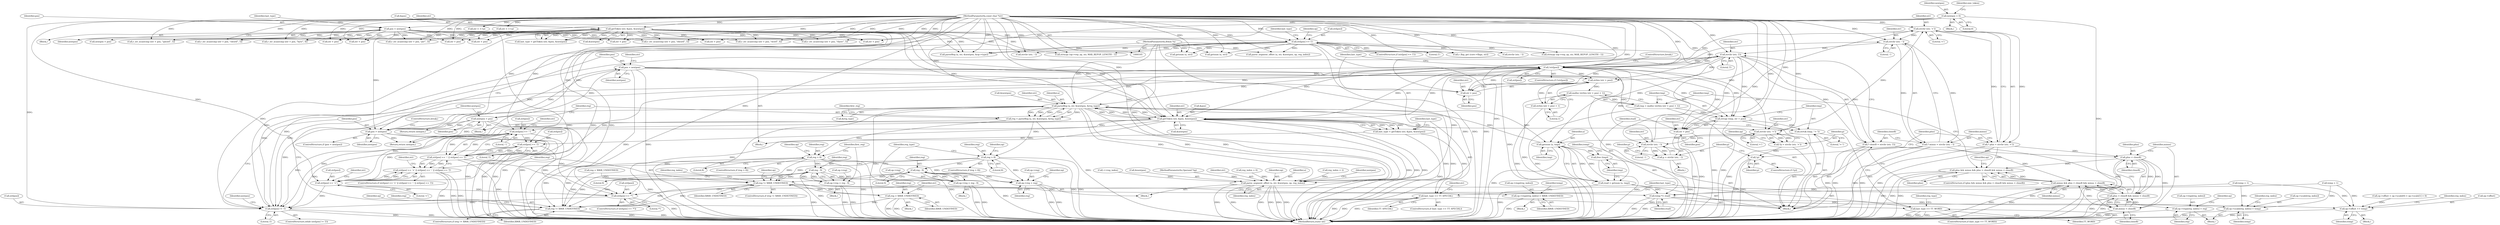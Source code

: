 digraph "0_radare2_9b46d38dd3c4de6048a488b655c7319f845af185@API" {
"1000637" [label="(Call,strchr (str, '+'))"];
"1000622" [label="(Call,strchr (str, '-'))"];
"1000377" [label="(Call,!str[pos])"];
"1000499" [label="(Call,parseReg (a, str, &nextpos, &reg_type))"];
"1000692" [label="(Call,getnum (a, tmp))"];
"1000106" [label="(MethodParameterIn,RAsm *a)"];
"1000686" [label="(Call,strtok (tmp, \"+-\"))"];
"1000681" [label="(Call,strcpy (tmp, str + pos))"];
"1000672" [label="(Call,tmp = malloc (strlen (str + pos) + 1))"];
"1000674" [label="(Call,malloc (strlen (str + pos) + 1))"];
"1000676" [label="(Call,strlen (str + pos))"];
"1000649" [label="(Call,strchr (str, ']'))"];
"1000643" [label="(Call,strchr (str, '-'))"];
"1000637" [label="(Call,strchr (str, '+'))"];
"1000608" [label="(Call,strchr (str, '+'))"];
"1000385" [label="(Call,getToken (str, &pos, &nextpos))"];
"1000107" [label="(MethodParameterIn,const char *str)"];
"1000142" [label="(Call,getToken (str, &pos, &nextpos))"];
"1000373" [label="(Call,pos = nextpos)"];
"1000368" [label="(Call,pos > nextpos)"];
"1000137" [label="(Call,pos = nextpos)"];
"1000113" [label="(Call,nextpos = 0)"];
"1000494" [label="(Call,nextpos = pos)"];
"1000361" [label="(Call,str[pos] != ']')"];
"1000468" [label="(Call,str[pos] == '*')"];
"1000404" [label="(Call,str[pos] == '-')"];
"1000398" [label="(Call,str[pos] == '+')"];
"1000409" [label="(Call,str[pos] == ']')"];
"1000314" [label="(Call,str[pos] == '[')"];
"1000635" [label="(Call,* plus = strchr (str, '+'))"];
"1000653" [label="(Call,plus && minus && plus < closeB && minus < closeB)"];
"1000658" [label="(Call,plus < closeB)"];
"1000657" [label="(Call,plus < closeB && minus < closeB)"];
"1000655" [label="(Call,minus && plus < closeB && minus < closeB)"];
"1000661" [label="(Call,minus < closeB)"];
"1000641" [label="(Call,* minus = strchr (str, '-'))"];
"1000383" [label="(Call,last_type = getToken (str, &pos, &nextpos))"];
"1000392" [label="(Call,last_type == TT_SPECIAL)"];
"1000476" [label="(Call,last_type == TT_WORD)"];
"1000397" [label="(Call,str[pos] == '+' || str[pos] == '-' || str[pos] == ']')"];
"1000403" [label="(Call,str[pos] == '-' || str[pos] == ']')"];
"1000497" [label="(Call,reg = parseReg (a, str, &nextpos, &reg_type))"];
"1000515" [label="(Call,reg > 8)"];
"1000416" [label="(Call,reg != X86R_UNDEFINED)"];
"1000425" [label="(Call,op->regs[reg_index] = reg)"];
"1000453" [label="(Call,op->regs[reg_index] = X86R_UNDEFINED)"];
"1000463" [label="(Call,reg = X86R_UNDEFINED)"];
"1000485" [label="(Call,reg != X86R_UNDEFINED)"];
"1000528" [label="(Call,reg - 9)"];
"1000524" [label="(Call,op->reg = reg - 9)"];
"1000554" [label="(Call,op->reg = reg)"];
"1000536" [label="(Call,reg > 8)"];
"1000544" [label="(Call,reg - 9)"];
"1000540" [label="(Call,op->reg = reg - 9)"];
"1000564" [label="(Call,parse_segment_offset (a, str, &nextpos, op, reg_index))"];
"1000690" [label="(Call,read = getnum (a, tmp))"];
"1000697" [label="(Call,temp *= read)"];
"1000432" [label="(Call,op->scale[reg_index] = temp)"];
"1000443" [label="(Call,op->offset += temp)"];
"1000695" [label="(Call,free (tmp))"];
"1000606" [label="(Call,*p = strchr (str, '+'))"];
"1000617" [label="(Call,!p)"];
"1000620" [label="(Call,p = strchr (str, '-'))"];
"1000675" [label="(Call,strlen (str + pos) + 1)"];
"1000677" [label="(Call,str + pos)"];
"1000683" [label="(Call,str + pos)"];
"1000647" [label="(Call,* closeB = strchr (str, ']'))"];
"1000641" [label="(Call,* minus = strchr (str, '-'))"];
"1000624" [label="(Literal,'-')"];
"1000500" [label="(Identifier,a)"];
"1000939" [label="(Call,getnum (a, str))"];
"1000404" [label="(Call,str[pos] == '-')"];
"1000396" [label="(ControlStructure,if (str[pos] == '+' || str[pos] == '-' || str[pos] == ']'))"];
"1000465" [label="(Identifier,X86R_UNDEFINED)"];
"1000484" [label="(ControlStructure,if (reg != X86R_UNDEFINED))"];
"1000697" [label="(Call,temp *= read)"];
"1000706" [label="(Call,nextpos = pos)"];
"1000449" [label="(Call,reg_index < 2)"];
"1000142" [label="(Call,getToken (str, &pos, &nextpos))"];
"1000409" [label="(Call,str[pos] == ']')"];
"1000363" [label="(Identifier,str)"];
"1000468" [label="(Call,str[pos] == '*')"];
"1000637" [label="(Call,strchr (str, '+'))"];
"1000314" [label="(Call,str[pos] == '[')"];
"1000140" [label="(Call,last_type = getToken (str, &pos, &nextpos))"];
"1000687" [label="(Identifier,tmp)"];
"1000607" [label="(Identifier,p)"];
"1000452" [label="(Block,)"];
"1000549" [label="(Identifier,reg_type)"];
"1000570" [label="(Identifier,reg_index)"];
"1000613" [label="(Identifier,op)"];
"1000692" [label="(Call,getnum (a, tmp))"];
"1000386" [label="(Identifier,str)"];
"1000472" [label="(Literal,'*')"];
"1000672" [label="(Call,tmp = malloc (strlen (str + pos) + 1))"];
"1000572" [label="(Identifier,nextpos)"];
"1000447" [label="(Identifier,temp)"];
"1000497" [label="(Call,reg = parseReg (a, str, &nextpos, &reg_type))"];
"1000422" [label="(Identifier,reg_index)"];
"1000150" [label="(Call,r_str_ncasecmp (str + pos, \"ptr\", 3))"];
"1000478" [label="(Identifier,TT_WORD)"];
"1000411" [label="(Identifier,str)"];
"1000571" [label="(Return,return nextpos;)"];
"1000541" [label="(Call,op->reg)"];
"1000370" [label="(Identifier,nextpos)"];
"1000658" [label="(Call,plus < closeB)"];
"1000106" [label="(MethodParameterIn,RAsm *a)"];
"1000439" [label="(Call,++reg_index)"];
"1000331" [label="(Call,op->offset = op->scale[0] = op->scale[1] = 0)"];
"1000378" [label="(Call,str[pos])"];
"1000546" [label="(Literal,9)"];
"1000638" [label="(Identifier,str)"];
"1000394" [label="(Identifier,TT_SPECIAL)"];
"1000413" [label="(Literal,']')"];
"1000486" [label="(Identifier,reg)"];
"1000644" [label="(Identifier,str)"];
"1000620" [label="(Call,p = strchr (str, '-'))"];
"1000567" [label="(Call,&nextpos)"];
"1000212" [label="(Call,str + pos)"];
"1000318" [label="(Literal,'[')"];
"1000690" [label="(Call,read = getnum (a, tmp))"];
"1000610" [label="(Literal,'+')"];
"1000236" [label="(Call,r_str_ncasecmp (str + pos, \"qword\", 5))"];
"1000393" [label="(Identifier,last_type)"];
"1000943" [label="(Identifier,nextpos)"];
"1000944" [label="(MethodReturn,static int)"];
"1000114" [label="(Identifier,nextpos)"];
"1000392" [label="(Call,last_type == TT_SPECIAL)"];
"1000544" [label="(Call,reg - 9)"];
"1000696" [label="(Identifier,tmp)"];
"1000684" [label="(Identifier,str)"];
"1000477" [label="(Identifier,last_type)"];
"1000502" [label="(Call,&nextpos)"];
"1000385" [label="(Call,getToken (str, &pos, &nextpos))"];
"1000515" [label="(Call,reg > 8)"];
"1000868" [label="(Call,str = ++p)"];
"1000400" [label="(Identifier,str)"];
"1000514" [label="(ControlStructure,if (reg > 8))"];
"1000424" [label="(Block,)"];
"1000661" [label="(Call,minus < closeB)"];
"1000391" [label="(ControlStructure,if (last_type == TT_SPECIAL))"];
"1000141" [label="(Identifier,last_type)"];
"1000555" [label="(Call,op->reg)"];
"1000162" [label="(Call,str + pos)"];
"1000445" [label="(Identifier,op)"];
"1000699" [label="(Identifier,read)"];
"1000516" [label="(Identifier,reg)"];
"1000688" [label="(Literal,\"+-\")"];
"1000417" [label="(Identifier,reg)"];
"1000408" [label="(Literal,'-')"];
"1000108" [label="(MethodParameterIn,Operand *op)"];
"1000673" [label="(Identifier,tmp)"];
"1000405" [label="(Call,str[pos])"];
"1000375" [label="(Identifier,nextpos)"];
"1000261" [label="(Call,r_str_ncasecmp (str + pos, \"oword\", 5))"];
"1000491" [label="(Identifier,op)"];
"1000538" [label="(Literal,8)"];
"1000674" [label="(Call,malloc (strlen (str + pos) + 1))"];
"1000650" [label="(Identifier,str)"];
"1000558" [label="(Identifier,reg)"];
"1000566" [label="(Identifier,str)"];
"1000469" [label="(Call,str[pos])"];
"1000657" [label="(Call,plus < closeB && minus < closeB)"];
"1000415" [label="(ControlStructure,if (reg != X86R_UNDEFINED))"];
"1000475" [label="(ControlStructure,if (last_type == TT_WORD))"];
"1000685" [label="(Identifier,pos)"];
"1000652" [label="(ControlStructure,if (plus && minus && plus < closeB && minus < closeB))"];
"1000442" [label="(Block,)"];
"1000608" [label="(Call,strchr (str, '+'))"];
"1000366" [label="(Block,)"];
"1000683" [label="(Call,str + pos)"];
"1000376" [label="(ControlStructure,if (!str[pos]))"];
"1000470" [label="(Identifier,str)"];
"1000532" [label="(Identifier,first_reg)"];
"1000431" [label="(Identifier,reg)"];
"1000639" [label="(Literal,'+')"];
"1000542" [label="(Identifier,op)"];
"1000450" [label="(Identifier,reg_index)"];
"1000126" [label="(Call,reg_index = 0)"];
"1000463" [label="(Call,reg = X86R_UNDEFINED)"];
"1000678" [label="(Identifier,str)"];
"1000662" [label="(Identifier,minus)"];
"1000137" [label="(Call,pos = nextpos)"];
"1000695" [label="(Call,free (tmp))"];
"1000536" [label="(Call,reg > 8)"];
"1000460" [label="(Call,temp = 1)"];
"1000143" [label="(Identifier,str)"];
"1000501" [label="(Identifier,str)"];
"1000499" [label="(Call,parseReg (a, str, &nextpos, &reg_type))"];
"1000507" [label="(Identifier,first_reg)"];
"1000459" [label="(Identifier,X86R_UNDEFINED)"];
"1000432" [label="(Call,op->scale[reg_index] = temp)"];
"1000682" [label="(Identifier,tmp)"];
"1000416" [label="(Call,reg != X86R_UNDEFINED)"];
"1000569" [label="(Identifier,op)"];
"1000262" [label="(Call,str + pos)"];
"1000635" [label="(Call,* plus = strchr (str, '+'))"];
"1000426" [label="(Call,op->regs[reg_index])"];
"1000365" [label="(Literal,']')"];
"1000438" [label="(Identifier,temp)"];
"1000654" [label="(Identifier,plus)"];
"1000694" [label="(Identifier,tmp)"];
"1000362" [label="(Call,str[pos])"];
"1000373" [label="(Call,pos = nextpos)"];
"1000781" [label="(Call,parse_segment_offset (a, str, &nextpos, op, reg_index))"];
"1000856" [label="(Call,strchr (str, '-'))"];
"1000138" [label="(Identifier,pos)"];
"1000237" [label="(Call,str + pos)"];
"1000119" [label="(Identifier,size_token)"];
"1000656" [label="(Identifier,minus)"];
"1000323" [label="(Identifier,op)"];
"1000315" [label="(Call,str[pos])"];
"1000110" [label="(Block,)"];
"1000554" [label="(Call,op->reg = reg)"];
"1000418" [label="(Identifier,X86R_UNDEFINED)"];
"1000703" [label="(Identifier,last_type)"];
"1000504" [label="(Call,&reg_type)"];
"1000387" [label="(Call,&pos)"];
"1000353" [label="(Call,reg = X86R_UNDEFINED)"];
"1000553" [label="(Block,)"];
"1000537" [label="(Identifier,reg)"];
"1000545" [label="(Identifier,reg)"];
"1000539" [label="(Block,)"];
"1000660" [label="(Identifier,closeB)"];
"1000698" [label="(Identifier,temp)"];
"1000621" [label="(Identifier,p)"];
"1000374" [label="(Identifier,pos)"];
"1000619" [label="(Block,)"];
"1000464" [label="(Identifier,reg)"];
"1000151" [label="(Call,str + pos)"];
"1000113" [label="(Call,nextpos = 0)"];
"1000691" [label="(Identifier,read)"];
"1000741" [label="(Call,parseReg (a, str, &nextpos, &op->type))"];
"1000397" [label="(Call,str[pos] == '+' || str[pos] == '-' || str[pos] == ']')"];
"1000349" [label="(Call,temp = 1)"];
"1000383" [label="(Call,last_type = getToken (str, &pos, &nextpos))"];
"1000496" [label="(Identifier,pos)"];
"1000645" [label="(Literal,'-')"];
"1000382" [label="(ControlStructure,break;)"];
"1000107" [label="(MethodParameterIn,const char *str)"];
"1000494" [label="(Call,nextpos = pos)"];
"1000495" [label="(Identifier,nextpos)"];
"1000498" [label="(Identifier,reg)"];
"1000211" [label="(Call,r_str_ncasecmp (str + pos, \"dword\", 5))"];
"1000287" [label="(Call,str + pos)"];
"1000648" [label="(Identifier,closeB)"];
"1000425" [label="(Call,op->regs[reg_index] = reg)"];
"1000530" [label="(Literal,9)"];
"1000367" [label="(ControlStructure,if (pos > nextpos))"];
"1000626" [label="(Identifier,p)"];
"1000718" [label="(Call,strncpy (op->rep_op, str, MAX_REPOP_LENGTH - 1))"];
"1000564" [label="(Call,parse_segment_offset (a, str, &nextpos, op, reg_index))"];
"1000187" [label="(Call,str + pos)"];
"1000479" [label="(Block,)"];
"1000642" [label="(Identifier,minus)"];
"1000659" [label="(Identifier,plus)"];
"1000414" [label="(Block,)"];
"1000433" [label="(Call,op->scale[reg_index])"];
"1000604" [label="(Block,)"];
"1000617" [label="(Call,!p)"];
"1000931" [label="(Call,str = ++p)"];
"1000360" [label="(ControlStructure,while (str[pos] != ']'))"];
"1000653" [label="(Call,plus && minus && plus < closeB && minus < closeB)"];
"1000286" [label="(Call,r_str_ncasecmp (str + pos, \"tbyte\", 5))"];
"1000623" [label="(Identifier,str)"];
"1000146" [label="(Call,&nextpos)"];
"1000403" [label="(Call,str[pos] == '-' || str[pos] == ']')"];
"1000487" [label="(Identifier,X86R_UNDEFINED)"];
"1000679" [label="(Identifier,pos)"];
"1000876" [label="(Call,getnum (a, str))"];
"1000454" [label="(Call,op->regs[reg_index])"];
"1000693" [label="(Identifier,a)"];
"1000476" [label="(Call,last_type == TT_WORD)"];
"1000361" [label="(Call,str[pos] != ']')"];
"1000529" [label="(Identifier,reg)"];
"1000399" [label="(Call,str[pos])"];
"1000372" [label="(ControlStructure,break;)"];
"1000144" [label="(Call,&pos)"];
"1000680" [label="(Literal,1)"];
"1000384" [label="(Identifier,last_type)"];
"1000609" [label="(Identifier,str)"];
"1000369" [label="(Identifier,pos)"];
"1000681" [label="(Call,strcpy (tmp, str + pos))"];
"1000618" [label="(Identifier,p)"];
"1000667" [label="(Identifier,op)"];
"1000115" [label="(Literal,0)"];
"1000528" [label="(Call,reg - 9)"];
"1000186" [label="(Call,r_str_ncasecmp (str + pos, \"word\", 4))"];
"1000136" [label="(Block,)"];
"1000622" [label="(Call,strchr (str, '-'))"];
"1000161" [label="(Call,r_str_ncasecmp (str + pos, \"byte\", 4))"];
"1000440" [label="(Identifier,reg_index)"];
"1000675" [label="(Call,strlen (str + pos) + 1)"];
"1000467" [label="(ControlStructure,if (str[pos] == '*'))"];
"1000636" [label="(Identifier,plus)"];
"1000525" [label="(Call,op->reg)"];
"1000517" [label="(Literal,8)"];
"1000647" [label="(Call,* closeB = strchr (str, ']'))"];
"1000443" [label="(Call,op->offset += temp)"];
"1000377" [label="(Call,!str[pos])"];
"1000406" [label="(Identifier,str)"];
"1000655" [label="(Call,minus && plus < closeB && minus < closeB)"];
"1000606" [label="(Call,*p = strchr (str, '+'))"];
"1000651" [label="(Literal,']')"];
"1000485" [label="(Call,reg != X86R_UNDEFINED)"];
"1000313" [label="(ControlStructure,if (str[pos] == '['))"];
"1000663" [label="(Identifier,closeB)"];
"1000565" [label="(Identifier,a)"];
"1000942" [label="(Return,return nextpos;)"];
"1000643" [label="(Call,strchr (str, '-'))"];
"1000398" [label="(Call,str[pos] == '+')"];
"1000561" [label="(Identifier,op)"];
"1000540" [label="(Call,op->reg = reg - 9)"];
"1000139" [label="(Identifier,nextpos)"];
"1000524" [label="(Call,op->reg = reg - 9)"];
"1000461" [label="(Identifier,temp)"];
"1000677" [label="(Call,str + pos)"];
"1000521" [label="(Identifier,op)"];
"1000535" [label="(ControlStructure,if (reg > 8))"];
"1000842" [label="(Call,r_flag_get (core->flags, str))"];
"1000453" [label="(Call,op->regs[reg_index] = X86R_UNDEFINED)"];
"1000482" [label="(Identifier,reg_type)"];
"1000410" [label="(Call,str[pos])"];
"1000444" [label="(Call,op->offset)"];
"1000389" [label="(Call,&nextpos)"];
"1000616" [label="(ControlStructure,if (!p))"];
"1000676" [label="(Call,strlen (str + pos))"];
"1000686" [label="(Call,strtok (tmp, \"+-\"))"];
"1000402" [label="(Literal,'+')"];
"1000435" [label="(Identifier,op)"];
"1000919" [label="(Call,strchr (str, '-'))"];
"1000379" [label="(Identifier,str)"];
"1000649" [label="(Call,strchr (str, ']'))"];
"1000368" [label="(Call,pos > nextpos)"];
"1000887" [label="(Call,strncpy (op->rep_op, str, MAX_REPOP_LENGTH - 1))"];
"1000518" [label="(Block,)"];
"1000637" -> "1000635"  [label="AST: "];
"1000637" -> "1000639"  [label="CFG: "];
"1000638" -> "1000637"  [label="AST: "];
"1000639" -> "1000637"  [label="AST: "];
"1000635" -> "1000637"  [label="CFG: "];
"1000637" -> "1000635"  [label="DDG: "];
"1000637" -> "1000635"  [label="DDG: "];
"1000622" -> "1000637"  [label="DDG: "];
"1000377" -> "1000637"  [label="DDG: "];
"1000608" -> "1000637"  [label="DDG: "];
"1000107" -> "1000637"  [label="DDG: "];
"1000637" -> "1000643"  [label="DDG: "];
"1000622" -> "1000620"  [label="AST: "];
"1000622" -> "1000624"  [label="CFG: "];
"1000623" -> "1000622"  [label="AST: "];
"1000624" -> "1000622"  [label="AST: "];
"1000620" -> "1000622"  [label="CFG: "];
"1000622" -> "1000620"  [label="DDG: "];
"1000622" -> "1000620"  [label="DDG: "];
"1000377" -> "1000622"  [label="DDG: "];
"1000608" -> "1000622"  [label="DDG: "];
"1000107" -> "1000622"  [label="DDG: "];
"1000377" -> "1000376"  [label="AST: "];
"1000377" -> "1000378"  [label="CFG: "];
"1000378" -> "1000377"  [label="AST: "];
"1000382" -> "1000377"  [label="CFG: "];
"1000384" -> "1000377"  [label="CFG: "];
"1000377" -> "1000944"  [label="DDG: "];
"1000377" -> "1000944"  [label="DDG: "];
"1000377" -> "1000361"  [label="DDG: "];
"1000499" -> "1000377"  [label="DDG: "];
"1000385" -> "1000377"  [label="DDG: "];
"1000361" -> "1000377"  [label="DDG: "];
"1000107" -> "1000377"  [label="DDG: "];
"1000142" -> "1000377"  [label="DDG: "];
"1000649" -> "1000377"  [label="DDG: "];
"1000377" -> "1000385"  [label="DDG: "];
"1000377" -> "1000398"  [label="DDG: "];
"1000377" -> "1000499"  [label="DDG: "];
"1000377" -> "1000564"  [label="DDG: "];
"1000377" -> "1000608"  [label="DDG: "];
"1000377" -> "1000643"  [label="DDG: "];
"1000377" -> "1000649"  [label="DDG: "];
"1000377" -> "1000676"  [label="DDG: "];
"1000377" -> "1000677"  [label="DDG: "];
"1000377" -> "1000681"  [label="DDG: "];
"1000377" -> "1000683"  [label="DDG: "];
"1000499" -> "1000497"  [label="AST: "];
"1000499" -> "1000504"  [label="CFG: "];
"1000500" -> "1000499"  [label="AST: "];
"1000501" -> "1000499"  [label="AST: "];
"1000502" -> "1000499"  [label="AST: "];
"1000504" -> "1000499"  [label="AST: "];
"1000497" -> "1000499"  [label="CFG: "];
"1000499" -> "1000944"  [label="DDG: "];
"1000499" -> "1000944"  [label="DDG: "];
"1000499" -> "1000944"  [label="DDG: "];
"1000499" -> "1000944"  [label="DDG: "];
"1000499" -> "1000361"  [label="DDG: "];
"1000499" -> "1000385"  [label="DDG: "];
"1000499" -> "1000385"  [label="DDG: "];
"1000499" -> "1000497"  [label="DDG: "];
"1000499" -> "1000497"  [label="DDG: "];
"1000499" -> "1000497"  [label="DDG: "];
"1000499" -> "1000497"  [label="DDG: "];
"1000692" -> "1000499"  [label="DDG: "];
"1000106" -> "1000499"  [label="DDG: "];
"1000385" -> "1000499"  [label="DDG: "];
"1000385" -> "1000499"  [label="DDG: "];
"1000107" -> "1000499"  [label="DDG: "];
"1000499" -> "1000564"  [label="DDG: "];
"1000499" -> "1000564"  [label="DDG: "];
"1000499" -> "1000564"  [label="DDG: "];
"1000499" -> "1000692"  [label="DDG: "];
"1000692" -> "1000690"  [label="AST: "];
"1000692" -> "1000694"  [label="CFG: "];
"1000693" -> "1000692"  [label="AST: "];
"1000694" -> "1000692"  [label="AST: "];
"1000690" -> "1000692"  [label="CFG: "];
"1000692" -> "1000944"  [label="DDG: "];
"1000692" -> "1000690"  [label="DDG: "];
"1000692" -> "1000690"  [label="DDG: "];
"1000106" -> "1000692"  [label="DDG: "];
"1000686" -> "1000692"  [label="DDG: "];
"1000692" -> "1000695"  [label="DDG: "];
"1000106" -> "1000105"  [label="AST: "];
"1000106" -> "1000944"  [label="DDG: "];
"1000106" -> "1000564"  [label="DDG: "];
"1000106" -> "1000741"  [label="DDG: "];
"1000106" -> "1000781"  [label="DDG: "];
"1000106" -> "1000876"  [label="DDG: "];
"1000106" -> "1000939"  [label="DDG: "];
"1000686" -> "1000604"  [label="AST: "];
"1000686" -> "1000688"  [label="CFG: "];
"1000687" -> "1000686"  [label="AST: "];
"1000688" -> "1000686"  [label="AST: "];
"1000691" -> "1000686"  [label="CFG: "];
"1000686" -> "1000944"  [label="DDG: "];
"1000681" -> "1000686"  [label="DDG: "];
"1000681" -> "1000604"  [label="AST: "];
"1000681" -> "1000683"  [label="CFG: "];
"1000682" -> "1000681"  [label="AST: "];
"1000683" -> "1000681"  [label="AST: "];
"1000687" -> "1000681"  [label="CFG: "];
"1000681" -> "1000944"  [label="DDG: "];
"1000681" -> "1000944"  [label="DDG: "];
"1000672" -> "1000681"  [label="DDG: "];
"1000107" -> "1000681"  [label="DDG: "];
"1000649" -> "1000681"  [label="DDG: "];
"1000373" -> "1000681"  [label="DDG: "];
"1000672" -> "1000604"  [label="AST: "];
"1000672" -> "1000674"  [label="CFG: "];
"1000673" -> "1000672"  [label="AST: "];
"1000674" -> "1000672"  [label="AST: "];
"1000682" -> "1000672"  [label="CFG: "];
"1000672" -> "1000944"  [label="DDG: "];
"1000674" -> "1000672"  [label="DDG: "];
"1000674" -> "1000675"  [label="CFG: "];
"1000675" -> "1000674"  [label="AST: "];
"1000674" -> "1000944"  [label="DDG: "];
"1000676" -> "1000674"  [label="DDG: "];
"1000676" -> "1000675"  [label="AST: "];
"1000676" -> "1000677"  [label="CFG: "];
"1000677" -> "1000676"  [label="AST: "];
"1000680" -> "1000676"  [label="CFG: "];
"1000676" -> "1000675"  [label="DDG: "];
"1000649" -> "1000676"  [label="DDG: "];
"1000107" -> "1000676"  [label="DDG: "];
"1000373" -> "1000676"  [label="DDG: "];
"1000649" -> "1000647"  [label="AST: "];
"1000649" -> "1000651"  [label="CFG: "];
"1000650" -> "1000649"  [label="AST: "];
"1000651" -> "1000649"  [label="AST: "];
"1000647" -> "1000649"  [label="CFG: "];
"1000649" -> "1000361"  [label="DDG: "];
"1000649" -> "1000385"  [label="DDG: "];
"1000649" -> "1000647"  [label="DDG: "];
"1000649" -> "1000647"  [label="DDG: "];
"1000643" -> "1000649"  [label="DDG: "];
"1000107" -> "1000649"  [label="DDG: "];
"1000649" -> "1000677"  [label="DDG: "];
"1000649" -> "1000683"  [label="DDG: "];
"1000643" -> "1000641"  [label="AST: "];
"1000643" -> "1000645"  [label="CFG: "];
"1000644" -> "1000643"  [label="AST: "];
"1000645" -> "1000643"  [label="AST: "];
"1000641" -> "1000643"  [label="CFG: "];
"1000643" -> "1000641"  [label="DDG: "];
"1000643" -> "1000641"  [label="DDG: "];
"1000107" -> "1000643"  [label="DDG: "];
"1000608" -> "1000606"  [label="AST: "];
"1000608" -> "1000610"  [label="CFG: "];
"1000609" -> "1000608"  [label="AST: "];
"1000610" -> "1000608"  [label="AST: "];
"1000606" -> "1000608"  [label="CFG: "];
"1000608" -> "1000606"  [label="DDG: "];
"1000608" -> "1000606"  [label="DDG: "];
"1000385" -> "1000608"  [label="DDG: "];
"1000107" -> "1000608"  [label="DDG: "];
"1000385" -> "1000383"  [label="AST: "];
"1000385" -> "1000389"  [label="CFG: "];
"1000386" -> "1000385"  [label="AST: "];
"1000387" -> "1000385"  [label="AST: "];
"1000389" -> "1000385"  [label="AST: "];
"1000383" -> "1000385"  [label="CFG: "];
"1000385" -> "1000944"  [label="DDG: "];
"1000385" -> "1000944"  [label="DDG: "];
"1000385" -> "1000944"  [label="DDG: "];
"1000385" -> "1000361"  [label="DDG: "];
"1000385" -> "1000383"  [label="DDG: "];
"1000385" -> "1000383"  [label="DDG: "];
"1000385" -> "1000383"  [label="DDG: "];
"1000107" -> "1000385"  [label="DDG: "];
"1000142" -> "1000385"  [label="DDG: "];
"1000142" -> "1000385"  [label="DDG: "];
"1000142" -> "1000385"  [label="DDG: "];
"1000385" -> "1000398"  [label="DDG: "];
"1000385" -> "1000404"  [label="DDG: "];
"1000385" -> "1000409"  [label="DDG: "];
"1000385" -> "1000468"  [label="DDG: "];
"1000107" -> "1000105"  [label="AST: "];
"1000107" -> "1000944"  [label="DDG: "];
"1000107" -> "1000142"  [label="DDG: "];
"1000107" -> "1000150"  [label="DDG: "];
"1000107" -> "1000151"  [label="DDG: "];
"1000107" -> "1000161"  [label="DDG: "];
"1000107" -> "1000162"  [label="DDG: "];
"1000107" -> "1000186"  [label="DDG: "];
"1000107" -> "1000187"  [label="DDG: "];
"1000107" -> "1000211"  [label="DDG: "];
"1000107" -> "1000212"  [label="DDG: "];
"1000107" -> "1000236"  [label="DDG: "];
"1000107" -> "1000237"  [label="DDG: "];
"1000107" -> "1000261"  [label="DDG: "];
"1000107" -> "1000262"  [label="DDG: "];
"1000107" -> "1000286"  [label="DDG: "];
"1000107" -> "1000287"  [label="DDG: "];
"1000107" -> "1000314"  [label="DDG: "];
"1000107" -> "1000361"  [label="DDG: "];
"1000107" -> "1000398"  [label="DDG: "];
"1000107" -> "1000404"  [label="DDG: "];
"1000107" -> "1000409"  [label="DDG: "];
"1000107" -> "1000468"  [label="DDG: "];
"1000107" -> "1000564"  [label="DDG: "];
"1000107" -> "1000677"  [label="DDG: "];
"1000107" -> "1000683"  [label="DDG: "];
"1000107" -> "1000718"  [label="DDG: "];
"1000107" -> "1000741"  [label="DDG: "];
"1000107" -> "1000781"  [label="DDG: "];
"1000107" -> "1000842"  [label="DDG: "];
"1000107" -> "1000856"  [label="DDG: "];
"1000107" -> "1000868"  [label="DDG: "];
"1000107" -> "1000876"  [label="DDG: "];
"1000107" -> "1000887"  [label="DDG: "];
"1000107" -> "1000919"  [label="DDG: "];
"1000107" -> "1000931"  [label="DDG: "];
"1000107" -> "1000939"  [label="DDG: "];
"1000142" -> "1000140"  [label="AST: "];
"1000142" -> "1000146"  [label="CFG: "];
"1000143" -> "1000142"  [label="AST: "];
"1000144" -> "1000142"  [label="AST: "];
"1000146" -> "1000142"  [label="AST: "];
"1000140" -> "1000142"  [label="CFG: "];
"1000142" -> "1000944"  [label="DDG: "];
"1000142" -> "1000944"  [label="DDG: "];
"1000142" -> "1000140"  [label="DDG: "];
"1000142" -> "1000140"  [label="DDG: "];
"1000142" -> "1000140"  [label="DDG: "];
"1000142" -> "1000150"  [label="DDG: "];
"1000142" -> "1000151"  [label="DDG: "];
"1000142" -> "1000161"  [label="DDG: "];
"1000142" -> "1000162"  [label="DDG: "];
"1000142" -> "1000186"  [label="DDG: "];
"1000142" -> "1000187"  [label="DDG: "];
"1000142" -> "1000211"  [label="DDG: "];
"1000142" -> "1000212"  [label="DDG: "];
"1000142" -> "1000236"  [label="DDG: "];
"1000142" -> "1000237"  [label="DDG: "];
"1000142" -> "1000261"  [label="DDG: "];
"1000142" -> "1000262"  [label="DDG: "];
"1000142" -> "1000286"  [label="DDG: "];
"1000142" -> "1000287"  [label="DDG: "];
"1000142" -> "1000314"  [label="DDG: "];
"1000142" -> "1000361"  [label="DDG: "];
"1000142" -> "1000718"  [label="DDG: "];
"1000142" -> "1000741"  [label="DDG: "];
"1000142" -> "1000741"  [label="DDG: "];
"1000142" -> "1000919"  [label="DDG: "];
"1000373" -> "1000366"  [label="AST: "];
"1000373" -> "1000375"  [label="CFG: "];
"1000374" -> "1000373"  [label="AST: "];
"1000375" -> "1000373"  [label="AST: "];
"1000379" -> "1000373"  [label="CFG: "];
"1000373" -> "1000944"  [label="DDG: "];
"1000373" -> "1000944"  [label="DDG: "];
"1000373" -> "1000368"  [label="DDG: "];
"1000368" -> "1000373"  [label="DDG: "];
"1000373" -> "1000494"  [label="DDG: "];
"1000373" -> "1000677"  [label="DDG: "];
"1000373" -> "1000683"  [label="DDG: "];
"1000368" -> "1000367"  [label="AST: "];
"1000368" -> "1000370"  [label="CFG: "];
"1000369" -> "1000368"  [label="AST: "];
"1000370" -> "1000368"  [label="AST: "];
"1000372" -> "1000368"  [label="CFG: "];
"1000374" -> "1000368"  [label="CFG: "];
"1000368" -> "1000944"  [label="DDG: "];
"1000368" -> "1000944"  [label="DDG: "];
"1000368" -> "1000944"  [label="DDG: "];
"1000137" -> "1000368"  [label="DDG: "];
"1000113" -> "1000368"  [label="DDG: "];
"1000494" -> "1000368"  [label="DDG: "];
"1000368" -> "1000942"  [label="DDG: "];
"1000137" -> "1000136"  [label="AST: "];
"1000137" -> "1000139"  [label="CFG: "];
"1000138" -> "1000137"  [label="AST: "];
"1000139" -> "1000137"  [label="AST: "];
"1000141" -> "1000137"  [label="CFG: "];
"1000137" -> "1000944"  [label="DDG: "];
"1000113" -> "1000137"  [label="DDG: "];
"1000137" -> "1000150"  [label="DDG: "];
"1000137" -> "1000151"  [label="DDG: "];
"1000137" -> "1000161"  [label="DDG: "];
"1000137" -> "1000162"  [label="DDG: "];
"1000137" -> "1000186"  [label="DDG: "];
"1000137" -> "1000187"  [label="DDG: "];
"1000137" -> "1000211"  [label="DDG: "];
"1000137" -> "1000212"  [label="DDG: "];
"1000137" -> "1000236"  [label="DDG: "];
"1000137" -> "1000237"  [label="DDG: "];
"1000137" -> "1000261"  [label="DDG: "];
"1000137" -> "1000262"  [label="DDG: "];
"1000137" -> "1000286"  [label="DDG: "];
"1000137" -> "1000287"  [label="DDG: "];
"1000137" -> "1000706"  [label="DDG: "];
"1000113" -> "1000110"  [label="AST: "];
"1000113" -> "1000115"  [label="CFG: "];
"1000114" -> "1000113"  [label="AST: "];
"1000115" -> "1000113"  [label="AST: "];
"1000119" -> "1000113"  [label="CFG: "];
"1000113" -> "1000944"  [label="DDG: "];
"1000113" -> "1000942"  [label="DDG: "];
"1000494" -> "1000479"  [label="AST: "];
"1000494" -> "1000496"  [label="CFG: "];
"1000495" -> "1000494"  [label="AST: "];
"1000496" -> "1000494"  [label="AST: "];
"1000498" -> "1000494"  [label="CFG: "];
"1000494" -> "1000944"  [label="DDG: "];
"1000494" -> "1000944"  [label="DDG: "];
"1000494" -> "1000571"  [label="DDG: "];
"1000494" -> "1000942"  [label="DDG: "];
"1000361" -> "1000360"  [label="AST: "];
"1000361" -> "1000365"  [label="CFG: "];
"1000362" -> "1000361"  [label="AST: "];
"1000365" -> "1000361"  [label="AST: "];
"1000369" -> "1000361"  [label="CFG: "];
"1000943" -> "1000361"  [label="CFG: "];
"1000361" -> "1000944"  [label="DDG: "];
"1000361" -> "1000944"  [label="DDG: "];
"1000468" -> "1000361"  [label="DDG: "];
"1000409" -> "1000361"  [label="DDG: "];
"1000398" -> "1000361"  [label="DDG: "];
"1000404" -> "1000361"  [label="DDG: "];
"1000314" -> "1000361"  [label="DDG: "];
"1000468" -> "1000467"  [label="AST: "];
"1000468" -> "1000472"  [label="CFG: "];
"1000469" -> "1000468"  [label="AST: "];
"1000472" -> "1000468"  [label="AST: "];
"1000363" -> "1000468"  [label="CFG: "];
"1000468" -> "1000944"  [label="DDG: "];
"1000404" -> "1000468"  [label="DDG: "];
"1000409" -> "1000468"  [label="DDG: "];
"1000398" -> "1000468"  [label="DDG: "];
"1000404" -> "1000403"  [label="AST: "];
"1000404" -> "1000408"  [label="CFG: "];
"1000405" -> "1000404"  [label="AST: "];
"1000408" -> "1000404"  [label="AST: "];
"1000411" -> "1000404"  [label="CFG: "];
"1000403" -> "1000404"  [label="CFG: "];
"1000404" -> "1000403"  [label="DDG: "];
"1000404" -> "1000403"  [label="DDG: "];
"1000398" -> "1000404"  [label="DDG: "];
"1000404" -> "1000409"  [label="DDG: "];
"1000398" -> "1000397"  [label="AST: "];
"1000398" -> "1000402"  [label="CFG: "];
"1000399" -> "1000398"  [label="AST: "];
"1000402" -> "1000398"  [label="AST: "];
"1000406" -> "1000398"  [label="CFG: "];
"1000397" -> "1000398"  [label="CFG: "];
"1000398" -> "1000397"  [label="DDG: "];
"1000398" -> "1000397"  [label="DDG: "];
"1000409" -> "1000403"  [label="AST: "];
"1000409" -> "1000413"  [label="CFG: "];
"1000410" -> "1000409"  [label="AST: "];
"1000413" -> "1000409"  [label="AST: "];
"1000403" -> "1000409"  [label="CFG: "];
"1000409" -> "1000403"  [label="DDG: "];
"1000409" -> "1000403"  [label="DDG: "];
"1000314" -> "1000313"  [label="AST: "];
"1000314" -> "1000318"  [label="CFG: "];
"1000315" -> "1000314"  [label="AST: "];
"1000318" -> "1000314"  [label="AST: "];
"1000323" -> "1000314"  [label="CFG: "];
"1000703" -> "1000314"  [label="CFG: "];
"1000314" -> "1000944"  [label="DDG: "];
"1000314" -> "1000944"  [label="DDG: "];
"1000314" -> "1000718"  [label="DDG: "];
"1000314" -> "1000741"  [label="DDG: "];
"1000314" -> "1000781"  [label="DDG: "];
"1000314" -> "1000842"  [label="DDG: "];
"1000314" -> "1000856"  [label="DDG: "];
"1000314" -> "1000876"  [label="DDG: "];
"1000314" -> "1000887"  [label="DDG: "];
"1000314" -> "1000919"  [label="DDG: "];
"1000314" -> "1000939"  [label="DDG: "];
"1000635" -> "1000604"  [label="AST: "];
"1000636" -> "1000635"  [label="AST: "];
"1000642" -> "1000635"  [label="CFG: "];
"1000635" -> "1000944"  [label="DDG: "];
"1000635" -> "1000653"  [label="DDG: "];
"1000635" -> "1000658"  [label="DDG: "];
"1000653" -> "1000652"  [label="AST: "];
"1000653" -> "1000654"  [label="CFG: "];
"1000653" -> "1000655"  [label="CFG: "];
"1000654" -> "1000653"  [label="AST: "];
"1000655" -> "1000653"  [label="AST: "];
"1000667" -> "1000653"  [label="CFG: "];
"1000673" -> "1000653"  [label="CFG: "];
"1000653" -> "1000944"  [label="DDG: "];
"1000653" -> "1000944"  [label="DDG: "];
"1000653" -> "1000944"  [label="DDG: "];
"1000658" -> "1000653"  [label="DDG: "];
"1000655" -> "1000653"  [label="DDG: "];
"1000655" -> "1000653"  [label="DDG: "];
"1000658" -> "1000657"  [label="AST: "];
"1000658" -> "1000660"  [label="CFG: "];
"1000659" -> "1000658"  [label="AST: "];
"1000660" -> "1000658"  [label="AST: "];
"1000662" -> "1000658"  [label="CFG: "];
"1000657" -> "1000658"  [label="CFG: "];
"1000658" -> "1000944"  [label="DDG: "];
"1000658" -> "1000657"  [label="DDG: "];
"1000658" -> "1000657"  [label="DDG: "];
"1000647" -> "1000658"  [label="DDG: "];
"1000658" -> "1000661"  [label="DDG: "];
"1000657" -> "1000655"  [label="AST: "];
"1000657" -> "1000661"  [label="CFG: "];
"1000661" -> "1000657"  [label="AST: "];
"1000655" -> "1000657"  [label="CFG: "];
"1000657" -> "1000944"  [label="DDG: "];
"1000657" -> "1000944"  [label="DDG: "];
"1000657" -> "1000655"  [label="DDG: "];
"1000657" -> "1000655"  [label="DDG: "];
"1000661" -> "1000657"  [label="DDG: "];
"1000661" -> "1000657"  [label="DDG: "];
"1000655" -> "1000656"  [label="CFG: "];
"1000656" -> "1000655"  [label="AST: "];
"1000655" -> "1000944"  [label="DDG: "];
"1000655" -> "1000944"  [label="DDG: "];
"1000661" -> "1000655"  [label="DDG: "];
"1000641" -> "1000655"  [label="DDG: "];
"1000661" -> "1000663"  [label="CFG: "];
"1000662" -> "1000661"  [label="AST: "];
"1000663" -> "1000661"  [label="AST: "];
"1000661" -> "1000944"  [label="DDG: "];
"1000641" -> "1000661"  [label="DDG: "];
"1000641" -> "1000604"  [label="AST: "];
"1000642" -> "1000641"  [label="AST: "];
"1000648" -> "1000641"  [label="CFG: "];
"1000641" -> "1000944"  [label="DDG: "];
"1000641" -> "1000944"  [label="DDG: "];
"1000383" -> "1000366"  [label="AST: "];
"1000384" -> "1000383"  [label="AST: "];
"1000393" -> "1000383"  [label="CFG: "];
"1000383" -> "1000944"  [label="DDG: "];
"1000383" -> "1000392"  [label="DDG: "];
"1000392" -> "1000391"  [label="AST: "];
"1000392" -> "1000394"  [label="CFG: "];
"1000393" -> "1000392"  [label="AST: "];
"1000394" -> "1000392"  [label="AST: "];
"1000400" -> "1000392"  [label="CFG: "];
"1000477" -> "1000392"  [label="CFG: "];
"1000392" -> "1000944"  [label="DDG: "];
"1000392" -> "1000944"  [label="DDG: "];
"1000392" -> "1000944"  [label="DDG: "];
"1000392" -> "1000476"  [label="DDG: "];
"1000476" -> "1000475"  [label="AST: "];
"1000476" -> "1000478"  [label="CFG: "];
"1000477" -> "1000476"  [label="AST: "];
"1000478" -> "1000476"  [label="AST: "];
"1000482" -> "1000476"  [label="CFG: "];
"1000607" -> "1000476"  [label="CFG: "];
"1000476" -> "1000944"  [label="DDG: "];
"1000476" -> "1000944"  [label="DDG: "];
"1000476" -> "1000944"  [label="DDG: "];
"1000397" -> "1000396"  [label="AST: "];
"1000397" -> "1000403"  [label="CFG: "];
"1000403" -> "1000397"  [label="AST: "];
"1000417" -> "1000397"  [label="CFG: "];
"1000470" -> "1000397"  [label="CFG: "];
"1000397" -> "1000944"  [label="DDG: "];
"1000397" -> "1000944"  [label="DDG: "];
"1000397" -> "1000944"  [label="DDG: "];
"1000403" -> "1000397"  [label="DDG: "];
"1000403" -> "1000397"  [label="DDG: "];
"1000403" -> "1000944"  [label="DDG: "];
"1000403" -> "1000944"  [label="DDG: "];
"1000497" -> "1000479"  [label="AST: "];
"1000498" -> "1000497"  [label="AST: "];
"1000507" -> "1000497"  [label="CFG: "];
"1000497" -> "1000944"  [label="DDG: "];
"1000497" -> "1000515"  [label="DDG: "];
"1000497" -> "1000536"  [label="DDG: "];
"1000515" -> "1000514"  [label="AST: "];
"1000515" -> "1000517"  [label="CFG: "];
"1000516" -> "1000515"  [label="AST: "];
"1000517" -> "1000515"  [label="AST: "];
"1000521" -> "1000515"  [label="CFG: "];
"1000532" -> "1000515"  [label="CFG: "];
"1000515" -> "1000944"  [label="DDG: "];
"1000515" -> "1000944"  [label="DDG: "];
"1000515" -> "1000416"  [label="DDG: "];
"1000515" -> "1000485"  [label="DDG: "];
"1000515" -> "1000528"  [label="DDG: "];
"1000515" -> "1000554"  [label="DDG: "];
"1000416" -> "1000415"  [label="AST: "];
"1000416" -> "1000418"  [label="CFG: "];
"1000417" -> "1000416"  [label="AST: "];
"1000418" -> "1000416"  [label="AST: "];
"1000422" -> "1000416"  [label="CFG: "];
"1000445" -> "1000416"  [label="CFG: "];
"1000416" -> "1000944"  [label="DDG: "];
"1000544" -> "1000416"  [label="DDG: "];
"1000353" -> "1000416"  [label="DDG: "];
"1000536" -> "1000416"  [label="DDG: "];
"1000528" -> "1000416"  [label="DDG: "];
"1000463" -> "1000416"  [label="DDG: "];
"1000485" -> "1000416"  [label="DDG: "];
"1000416" -> "1000425"  [label="DDG: "];
"1000416" -> "1000453"  [label="DDG: "];
"1000416" -> "1000463"  [label="DDG: "];
"1000416" -> "1000485"  [label="DDG: "];
"1000425" -> "1000424"  [label="AST: "];
"1000425" -> "1000431"  [label="CFG: "];
"1000426" -> "1000425"  [label="AST: "];
"1000431" -> "1000425"  [label="AST: "];
"1000435" -> "1000425"  [label="CFG: "];
"1000425" -> "1000944"  [label="DDG: "];
"1000453" -> "1000452"  [label="AST: "];
"1000453" -> "1000459"  [label="CFG: "];
"1000454" -> "1000453"  [label="AST: "];
"1000459" -> "1000453"  [label="AST: "];
"1000461" -> "1000453"  [label="CFG: "];
"1000453" -> "1000944"  [label="DDG: "];
"1000463" -> "1000414"  [label="AST: "];
"1000463" -> "1000465"  [label="CFG: "];
"1000464" -> "1000463"  [label="AST: "];
"1000465" -> "1000463"  [label="AST: "];
"1000363" -> "1000463"  [label="CFG: "];
"1000463" -> "1000944"  [label="DDG: "];
"1000463" -> "1000944"  [label="DDG: "];
"1000463" -> "1000485"  [label="DDG: "];
"1000485" -> "1000484"  [label="AST: "];
"1000485" -> "1000487"  [label="CFG: "];
"1000486" -> "1000485"  [label="AST: "];
"1000487" -> "1000485"  [label="AST: "];
"1000491" -> "1000485"  [label="CFG: "];
"1000495" -> "1000485"  [label="CFG: "];
"1000485" -> "1000944"  [label="DDG: "];
"1000485" -> "1000944"  [label="DDG: "];
"1000544" -> "1000485"  [label="DDG: "];
"1000353" -> "1000485"  [label="DDG: "];
"1000536" -> "1000485"  [label="DDG: "];
"1000528" -> "1000485"  [label="DDG: "];
"1000528" -> "1000524"  [label="AST: "];
"1000528" -> "1000530"  [label="CFG: "];
"1000529" -> "1000528"  [label="AST: "];
"1000530" -> "1000528"  [label="AST: "];
"1000524" -> "1000528"  [label="CFG: "];
"1000528" -> "1000944"  [label="DDG: "];
"1000528" -> "1000524"  [label="DDG: "];
"1000528" -> "1000524"  [label="DDG: "];
"1000528" -> "1000554"  [label="DDG: "];
"1000524" -> "1000518"  [label="AST: "];
"1000525" -> "1000524"  [label="AST: "];
"1000532" -> "1000524"  [label="CFG: "];
"1000524" -> "1000944"  [label="DDG: "];
"1000524" -> "1000944"  [label="DDG: "];
"1000554" -> "1000553"  [label="AST: "];
"1000554" -> "1000558"  [label="CFG: "];
"1000555" -> "1000554"  [label="AST: "];
"1000558" -> "1000554"  [label="AST: "];
"1000561" -> "1000554"  [label="CFG: "];
"1000554" -> "1000944"  [label="DDG: "];
"1000554" -> "1000944"  [label="DDG: "];
"1000544" -> "1000554"  [label="DDG: "];
"1000536" -> "1000554"  [label="DDG: "];
"1000536" -> "1000535"  [label="AST: "];
"1000536" -> "1000538"  [label="CFG: "];
"1000537" -> "1000536"  [label="AST: "];
"1000538" -> "1000536"  [label="AST: "];
"1000542" -> "1000536"  [label="CFG: "];
"1000549" -> "1000536"  [label="CFG: "];
"1000536" -> "1000944"  [label="DDG: "];
"1000536" -> "1000944"  [label="DDG: "];
"1000536" -> "1000544"  [label="DDG: "];
"1000544" -> "1000540"  [label="AST: "];
"1000544" -> "1000546"  [label="CFG: "];
"1000545" -> "1000544"  [label="AST: "];
"1000546" -> "1000544"  [label="AST: "];
"1000540" -> "1000544"  [label="CFG: "];
"1000544" -> "1000944"  [label="DDG: "];
"1000544" -> "1000540"  [label="DDG: "];
"1000544" -> "1000540"  [label="DDG: "];
"1000540" -> "1000539"  [label="AST: "];
"1000541" -> "1000540"  [label="AST: "];
"1000549" -> "1000540"  [label="CFG: "];
"1000540" -> "1000944"  [label="DDG: "];
"1000540" -> "1000944"  [label="DDG: "];
"1000564" -> "1000553"  [label="AST: "];
"1000564" -> "1000570"  [label="CFG: "];
"1000565" -> "1000564"  [label="AST: "];
"1000566" -> "1000564"  [label="AST: "];
"1000567" -> "1000564"  [label="AST: "];
"1000569" -> "1000564"  [label="AST: "];
"1000570" -> "1000564"  [label="AST: "];
"1000572" -> "1000564"  [label="CFG: "];
"1000564" -> "1000944"  [label="DDG: "];
"1000564" -> "1000944"  [label="DDG: "];
"1000564" -> "1000944"  [label="DDG: "];
"1000564" -> "1000944"  [label="DDG: "];
"1000564" -> "1000944"  [label="DDG: "];
"1000564" -> "1000944"  [label="DDG: "];
"1000108" -> "1000564"  [label="DDG: "];
"1000439" -> "1000564"  [label="DDG: "];
"1000449" -> "1000564"  [label="DDG: "];
"1000126" -> "1000564"  [label="DDG: "];
"1000690" -> "1000604"  [label="AST: "];
"1000691" -> "1000690"  [label="AST: "];
"1000696" -> "1000690"  [label="CFG: "];
"1000690" -> "1000944"  [label="DDG: "];
"1000690" -> "1000697"  [label="DDG: "];
"1000697" -> "1000604"  [label="AST: "];
"1000697" -> "1000699"  [label="CFG: "];
"1000698" -> "1000697"  [label="AST: "];
"1000699" -> "1000697"  [label="AST: "];
"1000363" -> "1000697"  [label="CFG: "];
"1000697" -> "1000944"  [label="DDG: "];
"1000697" -> "1000944"  [label="DDG: "];
"1000697" -> "1000432"  [label="DDG: "];
"1000697" -> "1000443"  [label="DDG: "];
"1000460" -> "1000697"  [label="DDG: "];
"1000349" -> "1000697"  [label="DDG: "];
"1000432" -> "1000424"  [label="AST: "];
"1000432" -> "1000438"  [label="CFG: "];
"1000433" -> "1000432"  [label="AST: "];
"1000438" -> "1000432"  [label="AST: "];
"1000440" -> "1000432"  [label="CFG: "];
"1000432" -> "1000944"  [label="DDG: "];
"1000460" -> "1000432"  [label="DDG: "];
"1000349" -> "1000432"  [label="DDG: "];
"1000443" -> "1000442"  [label="AST: "];
"1000443" -> "1000447"  [label="CFG: "];
"1000444" -> "1000443"  [label="AST: "];
"1000447" -> "1000443"  [label="AST: "];
"1000450" -> "1000443"  [label="CFG: "];
"1000443" -> "1000944"  [label="DDG: "];
"1000460" -> "1000443"  [label="DDG: "];
"1000349" -> "1000443"  [label="DDG: "];
"1000331" -> "1000443"  [label="DDG: "];
"1000695" -> "1000604"  [label="AST: "];
"1000695" -> "1000696"  [label="CFG: "];
"1000696" -> "1000695"  [label="AST: "];
"1000698" -> "1000695"  [label="CFG: "];
"1000695" -> "1000944"  [label="DDG: "];
"1000606" -> "1000604"  [label="AST: "];
"1000607" -> "1000606"  [label="AST: "];
"1000613" -> "1000606"  [label="CFG: "];
"1000606" -> "1000617"  [label="DDG: "];
"1000617" -> "1000616"  [label="AST: "];
"1000617" -> "1000618"  [label="CFG: "];
"1000618" -> "1000617"  [label="AST: "];
"1000621" -> "1000617"  [label="CFG: "];
"1000636" -> "1000617"  [label="CFG: "];
"1000617" -> "1000944"  [label="DDG: "];
"1000617" -> "1000944"  [label="DDG: "];
"1000620" -> "1000619"  [label="AST: "];
"1000621" -> "1000620"  [label="AST: "];
"1000626" -> "1000620"  [label="CFG: "];
"1000620" -> "1000944"  [label="DDG: "];
"1000675" -> "1000680"  [label="CFG: "];
"1000680" -> "1000675"  [label="AST: "];
"1000675" -> "1000944"  [label="DDG: "];
"1000677" -> "1000679"  [label="CFG: "];
"1000678" -> "1000677"  [label="AST: "];
"1000679" -> "1000677"  [label="AST: "];
"1000683" -> "1000685"  [label="CFG: "];
"1000684" -> "1000683"  [label="AST: "];
"1000685" -> "1000683"  [label="AST: "];
"1000683" -> "1000944"  [label="DDG: "];
"1000683" -> "1000944"  [label="DDG: "];
"1000647" -> "1000604"  [label="AST: "];
"1000648" -> "1000647"  [label="AST: "];
"1000654" -> "1000647"  [label="CFG: "];
"1000647" -> "1000944"  [label="DDG: "];
"1000647" -> "1000944"  [label="DDG: "];
}
